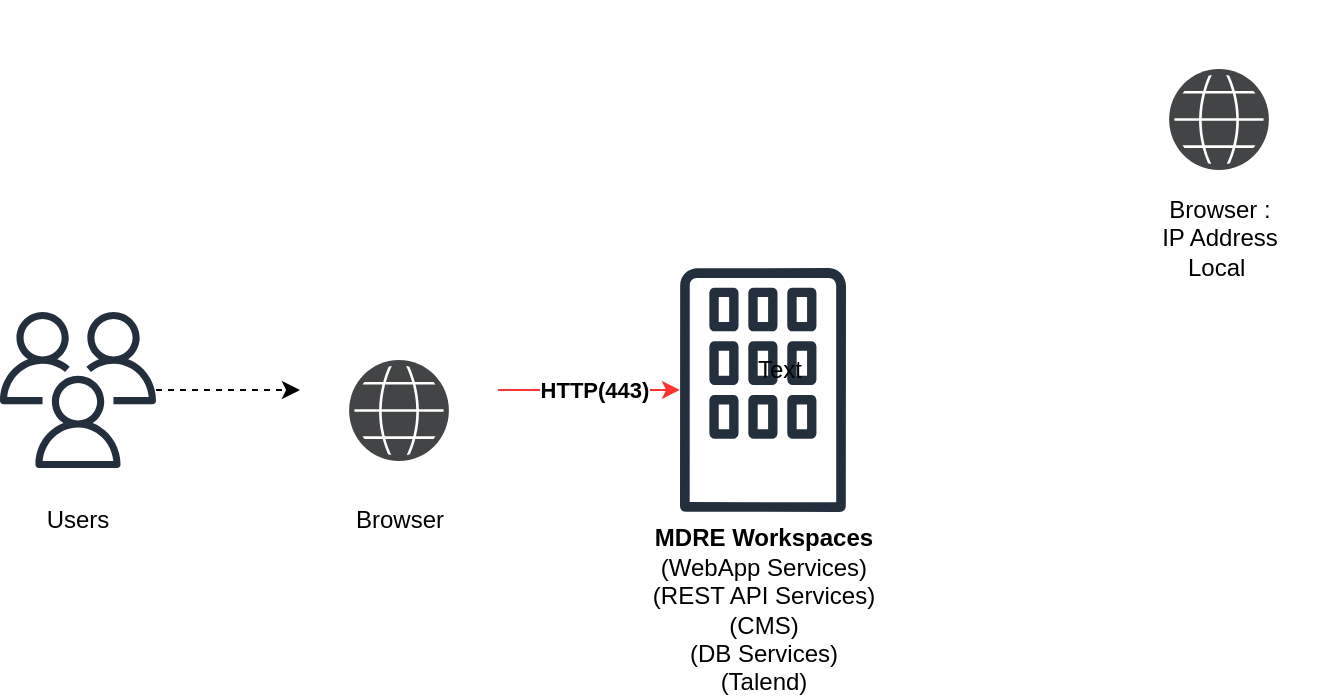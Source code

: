 <mxfile version="24.4.2" type="github">
  <diagram name="Page-1" id="YPRMA6lDq0GKZgog6XVS">
    <mxGraphModel dx="1050" dy="653" grid="1" gridSize="10" guides="1" tooltips="1" connect="1" arrows="1" fold="1" page="1" pageScale="1" pageWidth="850" pageHeight="1100" math="0" shadow="0">
      <root>
        <mxCell id="0" />
        <mxCell id="1" parent="0" />
        <mxCell id="reaOoCbOVrc1V7JXwFW0-18" style="edgeStyle=orthogonalEdgeStyle;rounded=0;orthogonalLoop=1;jettySize=auto;html=1;entryX=0;entryY=0.5;entryDx=0;entryDy=0;dashed=1;" edge="1" parent="1" source="reaOoCbOVrc1V7JXwFW0-4" target="reaOoCbOVrc1V7JXwFW0-16">
          <mxGeometry relative="1" as="geometry" />
        </mxCell>
        <mxCell id="reaOoCbOVrc1V7JXwFW0-4" value="" style="sketch=0;outlineConnect=0;fontColor=#232F3E;gradientColor=none;fillColor=#232F3D;strokeColor=none;dashed=0;verticalLabelPosition=bottom;verticalAlign=top;align=center;html=1;fontSize=12;fontStyle=0;aspect=fixed;pointerEvents=1;shape=mxgraph.aws4.users;" vertex="1" parent="1">
          <mxGeometry x="30" y="306" width="78" height="78" as="geometry" />
        </mxCell>
        <mxCell id="reaOoCbOVrc1V7JXwFW0-17" value="" style="group" vertex="1" connectable="0" parent="1">
          <mxGeometry x="180" y="295.5" width="99" height="99" as="geometry" />
        </mxCell>
        <mxCell id="reaOoCbOVrc1V7JXwFW0-22" value="" style="group" vertex="1" connectable="0" parent="reaOoCbOVrc1V7JXwFW0-17">
          <mxGeometry width="99" height="99" as="geometry" />
        </mxCell>
        <mxCell id="reaOoCbOVrc1V7JXwFW0-16" value="" style="shape=image;html=1;verticalAlign=top;verticalLabelPosition=bottom;labelBackgroundColor=#ffffff;imageAspect=0;aspect=fixed;image=https://cdn4.iconfinder.com/data/icons/essential-3/32/386-Browser_Remove-128.png" vertex="1" parent="reaOoCbOVrc1V7JXwFW0-22">
          <mxGeometry width="99" height="99" as="geometry" />
        </mxCell>
        <mxCell id="reaOoCbOVrc1V7JXwFW0-10" value="" style="sketch=0;pointerEvents=1;shadow=0;dashed=0;html=1;strokeColor=none;fillColor=#434445;labelPosition=center;verticalLabelPosition=bottom;verticalAlign=top;align=center;outlineConnect=0;shape=mxgraph.veeam2.globe;" vertex="1" parent="reaOoCbOVrc1V7JXwFW0-22">
          <mxGeometry x="24.56" y="34.5" width="49.88" height="50.5" as="geometry" />
        </mxCell>
        <mxCell id="reaOoCbOVrc1V7JXwFW0-19" value="" style="sketch=0;outlineConnect=0;fontColor=#232F3E;gradientColor=none;fillColor=#232F3D;strokeColor=none;dashed=0;verticalLabelPosition=bottom;verticalAlign=top;align=center;html=1;fontSize=12;fontStyle=0;aspect=fixed;pointerEvents=1;shape=mxgraph.aws4.corporate_data_center;" vertex="1" parent="1">
          <mxGeometry x="370" y="283.92" width="83" height="122.15" as="geometry" />
        </mxCell>
        <mxCell id="reaOoCbOVrc1V7JXwFW0-20" style="edgeStyle=orthogonalEdgeStyle;rounded=0;orthogonalLoop=1;jettySize=auto;html=1;strokeColor=#FF3333;" edge="1" parent="1" source="reaOoCbOVrc1V7JXwFW0-16" target="reaOoCbOVrc1V7JXwFW0-19">
          <mxGeometry relative="1" as="geometry" />
        </mxCell>
        <mxCell id="reaOoCbOVrc1V7JXwFW0-21" value="&lt;b&gt;HTTP(443)&lt;/b&gt;" style="edgeLabel;html=1;align=center;verticalAlign=middle;resizable=0;points=[];" vertex="1" connectable="0" parent="reaOoCbOVrc1V7JXwFW0-20">
          <mxGeometry x="0.041" relative="1" as="geometry">
            <mxPoint as="offset" />
          </mxGeometry>
        </mxCell>
        <mxCell id="reaOoCbOVrc1V7JXwFW0-23" value="" style="group" vertex="1" connectable="0" parent="1">
          <mxGeometry x="590" y="150" width="99" height="99" as="geometry" />
        </mxCell>
        <mxCell id="reaOoCbOVrc1V7JXwFW0-24" value="" style="shape=image;html=1;verticalAlign=top;verticalLabelPosition=bottom;labelBackgroundColor=#ffffff;imageAspect=0;aspect=fixed;image=https://cdn4.iconfinder.com/data/icons/essential-3/32/386-Browser_Remove-128.png" vertex="1" parent="reaOoCbOVrc1V7JXwFW0-23">
          <mxGeometry width="99" height="99" as="geometry" />
        </mxCell>
        <mxCell id="reaOoCbOVrc1V7JXwFW0-25" value="" style="sketch=0;pointerEvents=1;shadow=0;dashed=0;html=1;strokeColor=none;fillColor=#434445;labelPosition=center;verticalLabelPosition=bottom;verticalAlign=top;align=center;outlineConnect=0;shape=mxgraph.veeam2.globe;" vertex="1" parent="reaOoCbOVrc1V7JXwFW0-23">
          <mxGeometry x="24.56" y="34.5" width="49.88" height="50.5" as="geometry" />
        </mxCell>
        <mxCell id="reaOoCbOVrc1V7JXwFW0-26" value="Text" style="text;html=1;align=center;verticalAlign=middle;whiteSpace=wrap;rounded=0;" vertex="1" parent="1">
          <mxGeometry x="390" y="320" width="60" height="30" as="geometry" />
        </mxCell>
        <mxCell id="reaOoCbOVrc1V7JXwFW0-27" value="&lt;b&gt;MDRE Workspaces&lt;/b&gt;&lt;br&gt;(WebApp Services)&lt;br&gt;(REST API Services)&lt;br&gt;(CMS)&lt;br&gt;(DB Services)&lt;br&gt;(Talend)" style="text;html=1;align=center;verticalAlign=middle;whiteSpace=wrap;rounded=0;" vertex="1" parent="1">
          <mxGeometry x="349.75" y="440" width="123.5" height="30" as="geometry" />
        </mxCell>
        <mxCell id="reaOoCbOVrc1V7JXwFW0-28" value="Browser" style="text;html=1;align=center;verticalAlign=middle;whiteSpace=wrap;rounded=0;" vertex="1" parent="1">
          <mxGeometry x="199.5" y="394.5" width="60" height="30" as="geometry" />
        </mxCell>
        <mxCell id="reaOoCbOVrc1V7JXwFW0-29" value="Users" style="text;html=1;align=center;verticalAlign=middle;whiteSpace=wrap;rounded=0;" vertex="1" parent="1">
          <mxGeometry x="39" y="394.5" width="60" height="30" as="geometry" />
        </mxCell>
        <mxCell id="reaOoCbOVrc1V7JXwFW0-30" value="Browser : IP Address Local&amp;nbsp;" style="text;html=1;align=center;verticalAlign=middle;whiteSpace=wrap;rounded=0;" vertex="1" parent="1">
          <mxGeometry x="609.5" y="253.92" width="60" height="30" as="geometry" />
        </mxCell>
      </root>
    </mxGraphModel>
  </diagram>
</mxfile>
